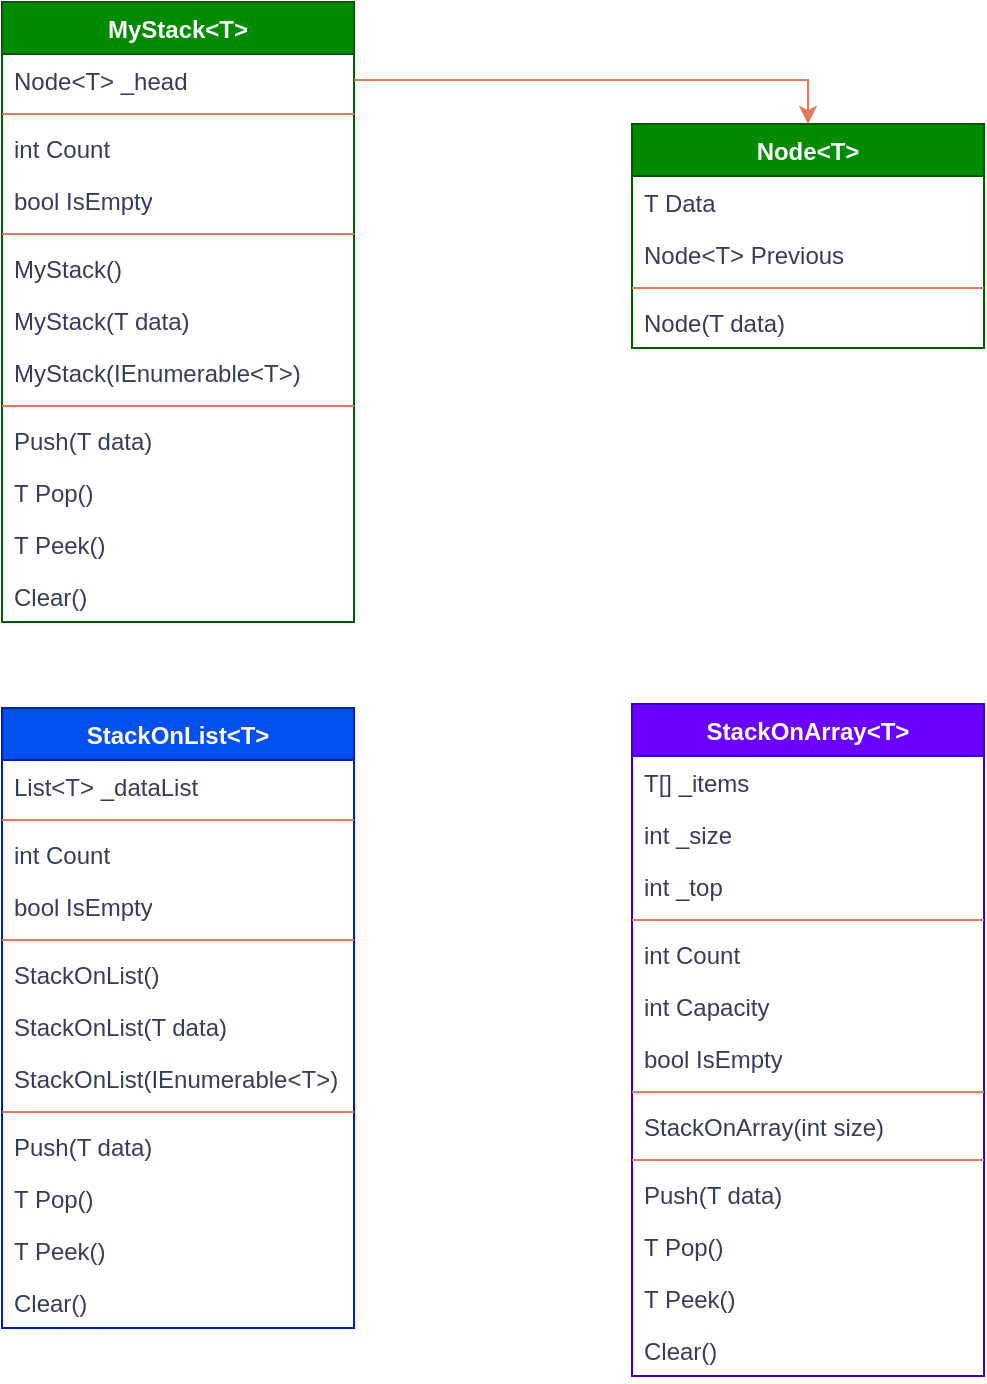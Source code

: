 <mxfile version="26.0.16">
  <diagram name="Страница — 1" id="pyMQWMBfwVG4jZKU-gRX">
    <mxGraphModel dx="2906" dy="1107" grid="0" gridSize="10" guides="1" tooltips="1" connect="1" arrows="1" fold="1" page="1" pageScale="1" pageWidth="827" pageHeight="1169" math="0" shadow="0">
      <root>
        <mxCell id="0" />
        <mxCell id="1" parent="0" />
        <mxCell id="-FSb8tHPwkAnwtLEFDsX-17" value="StackOnList&amp;lt;T&amp;gt;" style="swimlane;fontStyle=1;align=center;verticalAlign=top;childLayout=stackLayout;horizontal=1;startSize=26;horizontalStack=0;resizeParent=1;resizeParentMax=0;resizeLast=0;collapsible=1;marginBottom=0;whiteSpace=wrap;html=1;labelBackgroundColor=none;fillColor=#0050ef;strokeColor=#001DBC;fontColor=#ffffff;rounded=0;" vertex="1" parent="1">
          <mxGeometry x="40" y="378" width="176" height="310" as="geometry" />
        </mxCell>
        <mxCell id="-FSb8tHPwkAnwtLEFDsX-18" value="List&amp;lt;T&amp;gt; _dataList&lt;br&gt;&lt;div&gt;&lt;br&gt;&lt;/div&gt;" style="text;strokeColor=none;fillColor=none;align=left;verticalAlign=top;spacingLeft=4;spacingRight=4;overflow=hidden;rotatable=0;points=[[0,0.5],[1,0.5]];portConstraint=eastwest;whiteSpace=wrap;html=1;labelBackgroundColor=none;fontColor=#393C56;rounded=0;" vertex="1" parent="-FSb8tHPwkAnwtLEFDsX-17">
          <mxGeometry y="26" width="176" height="26" as="geometry" />
        </mxCell>
        <mxCell id="-FSb8tHPwkAnwtLEFDsX-19" value="" style="line;strokeWidth=1;fillColor=none;align=left;verticalAlign=middle;spacingTop=-1;spacingLeft=3;spacingRight=3;rotatable=0;labelPosition=right;points=[];portConstraint=eastwest;labelBackgroundColor=none;strokeColor=#E07A5F;fontColor=#393C56;rounded=0;" vertex="1" parent="-FSb8tHPwkAnwtLEFDsX-17">
          <mxGeometry y="52" width="176" height="8" as="geometry" />
        </mxCell>
        <mxCell id="-FSb8tHPwkAnwtLEFDsX-20" value="int Count" style="text;strokeColor=none;fillColor=none;align=left;verticalAlign=top;spacingLeft=4;spacingRight=4;overflow=hidden;rotatable=0;points=[[0,0.5],[1,0.5]];portConstraint=eastwest;whiteSpace=wrap;html=1;labelBackgroundColor=none;fontColor=#393C56;rounded=0;" vertex="1" parent="-FSb8tHPwkAnwtLEFDsX-17">
          <mxGeometry y="60" width="176" height="26" as="geometry" />
        </mxCell>
        <mxCell id="-FSb8tHPwkAnwtLEFDsX-21" value="&lt;div&gt;bool IsEmpty&lt;/div&gt;" style="text;strokeColor=none;fillColor=none;align=left;verticalAlign=top;spacingLeft=4;spacingRight=4;overflow=hidden;rotatable=0;points=[[0,0.5],[1,0.5]];portConstraint=eastwest;whiteSpace=wrap;html=1;labelBackgroundColor=none;fontColor=#393C56;rounded=0;" vertex="1" parent="-FSb8tHPwkAnwtLEFDsX-17">
          <mxGeometry y="86" width="176" height="26" as="geometry" />
        </mxCell>
        <mxCell id="-FSb8tHPwkAnwtLEFDsX-22" value="" style="line;strokeWidth=1;fillColor=none;align=left;verticalAlign=middle;spacingTop=-1;spacingLeft=3;spacingRight=3;rotatable=0;labelPosition=right;points=[];portConstraint=eastwest;labelBackgroundColor=none;strokeColor=#E07A5F;fontColor=#393C56;rounded=0;" vertex="1" parent="-FSb8tHPwkAnwtLEFDsX-17">
          <mxGeometry y="112" width="176" height="8" as="geometry" />
        </mxCell>
        <mxCell id="-FSb8tHPwkAnwtLEFDsX-23" value="StackOnList()" style="text;strokeColor=none;fillColor=none;align=left;verticalAlign=top;spacingLeft=4;spacingRight=4;overflow=hidden;rotatable=0;points=[[0,0.5],[1,0.5]];portConstraint=eastwest;whiteSpace=wrap;html=1;labelBackgroundColor=none;fontColor=#393C56;rounded=0;" vertex="1" parent="-FSb8tHPwkAnwtLEFDsX-17">
          <mxGeometry y="120" width="176" height="26" as="geometry" />
        </mxCell>
        <mxCell id="-FSb8tHPwkAnwtLEFDsX-24" value="StackOnList(T data)" style="text;strokeColor=none;fillColor=none;align=left;verticalAlign=top;spacingLeft=4;spacingRight=4;overflow=hidden;rotatable=0;points=[[0,0.5],[1,0.5]];portConstraint=eastwest;whiteSpace=wrap;html=1;labelBackgroundColor=none;fontColor=#393C56;rounded=0;" vertex="1" parent="-FSb8tHPwkAnwtLEFDsX-17">
          <mxGeometry y="146" width="176" height="26" as="geometry" />
        </mxCell>
        <mxCell id="-FSb8tHPwkAnwtLEFDsX-25" value="StackOnList(IEnumerable&amp;lt;T&amp;gt;)" style="text;strokeColor=none;fillColor=none;align=left;verticalAlign=top;spacingLeft=4;spacingRight=4;overflow=hidden;rotatable=0;points=[[0,0.5],[1,0.5]];portConstraint=eastwest;whiteSpace=wrap;html=1;labelBackgroundColor=none;fontColor=#393C56;rounded=0;" vertex="1" parent="-FSb8tHPwkAnwtLEFDsX-17">
          <mxGeometry y="172" width="176" height="26" as="geometry" />
        </mxCell>
        <mxCell id="-FSb8tHPwkAnwtLEFDsX-26" value="" style="line;strokeWidth=1;fillColor=none;align=left;verticalAlign=middle;spacingTop=-1;spacingLeft=3;spacingRight=3;rotatable=0;labelPosition=right;points=[];portConstraint=eastwest;labelBackgroundColor=none;strokeColor=#E07A5F;fontColor=#393C56;rounded=0;" vertex="1" parent="-FSb8tHPwkAnwtLEFDsX-17">
          <mxGeometry y="198" width="176" height="8" as="geometry" />
        </mxCell>
        <mxCell id="-FSb8tHPwkAnwtLEFDsX-27" value="Push(T data)" style="text;strokeColor=none;fillColor=none;align=left;verticalAlign=top;spacingLeft=4;spacingRight=4;overflow=hidden;rotatable=0;points=[[0,0.5],[1,0.5]];portConstraint=eastwest;whiteSpace=wrap;html=1;labelBackgroundColor=none;fontColor=#393C56;rounded=0;" vertex="1" parent="-FSb8tHPwkAnwtLEFDsX-17">
          <mxGeometry y="206" width="176" height="26" as="geometry" />
        </mxCell>
        <mxCell id="-FSb8tHPwkAnwtLEFDsX-28" value="T Pop()" style="text;strokeColor=none;fillColor=none;align=left;verticalAlign=top;spacingLeft=4;spacingRight=4;overflow=hidden;rotatable=0;points=[[0,0.5],[1,0.5]];portConstraint=eastwest;whiteSpace=wrap;html=1;labelBackgroundColor=none;fontColor=#393C56;rounded=0;" vertex="1" parent="-FSb8tHPwkAnwtLEFDsX-17">
          <mxGeometry y="232" width="176" height="26" as="geometry" />
        </mxCell>
        <mxCell id="-FSb8tHPwkAnwtLEFDsX-29" value="T Peek()" style="text;strokeColor=none;fillColor=none;align=left;verticalAlign=top;spacingLeft=4;spacingRight=4;overflow=hidden;rotatable=0;points=[[0,0.5],[1,0.5]];portConstraint=eastwest;whiteSpace=wrap;html=1;labelBackgroundColor=none;fontColor=#393C56;rounded=0;" vertex="1" parent="-FSb8tHPwkAnwtLEFDsX-17">
          <mxGeometry y="258" width="176" height="26" as="geometry" />
        </mxCell>
        <mxCell id="-FSb8tHPwkAnwtLEFDsX-30" value="Clear()" style="text;strokeColor=none;fillColor=none;align=left;verticalAlign=top;spacingLeft=4;spacingRight=4;overflow=hidden;rotatable=0;points=[[0,0.5],[1,0.5]];portConstraint=eastwest;whiteSpace=wrap;html=1;labelBackgroundColor=none;fontColor=#393C56;rounded=0;" vertex="1" parent="-FSb8tHPwkAnwtLEFDsX-17">
          <mxGeometry y="284" width="176" height="26" as="geometry" />
        </mxCell>
        <mxCell id="-FSb8tHPwkAnwtLEFDsX-31" value="MyStack&amp;lt;T&amp;gt;" style="swimlane;fontStyle=1;align=center;verticalAlign=top;childLayout=stackLayout;horizontal=1;startSize=26;horizontalStack=0;resizeParent=1;resizeParentMax=0;resizeLast=0;collapsible=1;marginBottom=0;whiteSpace=wrap;html=1;labelBackgroundColor=none;fillColor=#008a00;strokeColor=#005700;fontColor=#ffffff;rounded=0;" vertex="1" parent="1">
          <mxGeometry x="40" y="25" width="176" height="310" as="geometry" />
        </mxCell>
        <mxCell id="-FSb8tHPwkAnwtLEFDsX-32" value="Node&amp;lt;T&amp;gt; _head" style="text;strokeColor=none;fillColor=none;align=left;verticalAlign=top;spacingLeft=4;spacingRight=4;overflow=hidden;rotatable=0;points=[[0,0.5],[1,0.5]];portConstraint=eastwest;whiteSpace=wrap;html=1;labelBackgroundColor=none;fontColor=#393C56;rounded=0;" vertex="1" parent="-FSb8tHPwkAnwtLEFDsX-31">
          <mxGeometry y="26" width="176" height="26" as="geometry" />
        </mxCell>
        <mxCell id="-FSb8tHPwkAnwtLEFDsX-33" value="" style="line;strokeWidth=1;fillColor=none;align=left;verticalAlign=middle;spacingTop=-1;spacingLeft=3;spacingRight=3;rotatable=0;labelPosition=right;points=[];portConstraint=eastwest;labelBackgroundColor=none;strokeColor=#E07A5F;fontColor=#393C56;rounded=0;" vertex="1" parent="-FSb8tHPwkAnwtLEFDsX-31">
          <mxGeometry y="52" width="176" height="8" as="geometry" />
        </mxCell>
        <mxCell id="-FSb8tHPwkAnwtLEFDsX-34" value="int Count" style="text;strokeColor=none;fillColor=none;align=left;verticalAlign=top;spacingLeft=4;spacingRight=4;overflow=hidden;rotatable=0;points=[[0,0.5],[1,0.5]];portConstraint=eastwest;whiteSpace=wrap;html=1;labelBackgroundColor=none;fontColor=#393C56;rounded=0;" vertex="1" parent="-FSb8tHPwkAnwtLEFDsX-31">
          <mxGeometry y="60" width="176" height="26" as="geometry" />
        </mxCell>
        <mxCell id="-FSb8tHPwkAnwtLEFDsX-35" value="&lt;div&gt;bool IsEmpty&lt;/div&gt;" style="text;strokeColor=none;fillColor=none;align=left;verticalAlign=top;spacingLeft=4;spacingRight=4;overflow=hidden;rotatable=0;points=[[0,0.5],[1,0.5]];portConstraint=eastwest;whiteSpace=wrap;html=1;labelBackgroundColor=none;fontColor=#393C56;rounded=0;" vertex="1" parent="-FSb8tHPwkAnwtLEFDsX-31">
          <mxGeometry y="86" width="176" height="26" as="geometry" />
        </mxCell>
        <mxCell id="-FSb8tHPwkAnwtLEFDsX-36" value="" style="line;strokeWidth=1;fillColor=none;align=left;verticalAlign=middle;spacingTop=-1;spacingLeft=3;spacingRight=3;rotatable=0;labelPosition=right;points=[];portConstraint=eastwest;labelBackgroundColor=none;strokeColor=#E07A5F;fontColor=#393C56;rounded=0;" vertex="1" parent="-FSb8tHPwkAnwtLEFDsX-31">
          <mxGeometry y="112" width="176" height="8" as="geometry" />
        </mxCell>
        <mxCell id="-FSb8tHPwkAnwtLEFDsX-37" value="MyStack()" style="text;strokeColor=none;fillColor=none;align=left;verticalAlign=top;spacingLeft=4;spacingRight=4;overflow=hidden;rotatable=0;points=[[0,0.5],[1,0.5]];portConstraint=eastwest;whiteSpace=wrap;html=1;labelBackgroundColor=none;fontColor=#393C56;rounded=0;" vertex="1" parent="-FSb8tHPwkAnwtLEFDsX-31">
          <mxGeometry y="120" width="176" height="26" as="geometry" />
        </mxCell>
        <mxCell id="-FSb8tHPwkAnwtLEFDsX-38" value="MyStack(T data)" style="text;strokeColor=none;fillColor=none;align=left;verticalAlign=top;spacingLeft=4;spacingRight=4;overflow=hidden;rotatable=0;points=[[0,0.5],[1,0.5]];portConstraint=eastwest;whiteSpace=wrap;html=1;labelBackgroundColor=none;fontColor=#393C56;rounded=0;" vertex="1" parent="-FSb8tHPwkAnwtLEFDsX-31">
          <mxGeometry y="146" width="176" height="26" as="geometry" />
        </mxCell>
        <mxCell id="-FSb8tHPwkAnwtLEFDsX-39" value="MyStack(IEnumerable&amp;lt;T&amp;gt;)" style="text;strokeColor=none;fillColor=none;align=left;verticalAlign=top;spacingLeft=4;spacingRight=4;overflow=hidden;rotatable=0;points=[[0,0.5],[1,0.5]];portConstraint=eastwest;whiteSpace=wrap;html=1;labelBackgroundColor=none;fontColor=#393C56;rounded=0;" vertex="1" parent="-FSb8tHPwkAnwtLEFDsX-31">
          <mxGeometry y="172" width="176" height="26" as="geometry" />
        </mxCell>
        <mxCell id="-FSb8tHPwkAnwtLEFDsX-40" value="" style="line;strokeWidth=1;fillColor=none;align=left;verticalAlign=middle;spacingTop=-1;spacingLeft=3;spacingRight=3;rotatable=0;labelPosition=right;points=[];portConstraint=eastwest;labelBackgroundColor=none;strokeColor=#E07A5F;fontColor=#393C56;rounded=0;" vertex="1" parent="-FSb8tHPwkAnwtLEFDsX-31">
          <mxGeometry y="198" width="176" height="8" as="geometry" />
        </mxCell>
        <mxCell id="-FSb8tHPwkAnwtLEFDsX-41" value="Push(T data)" style="text;strokeColor=none;fillColor=none;align=left;verticalAlign=top;spacingLeft=4;spacingRight=4;overflow=hidden;rotatable=0;points=[[0,0.5],[1,0.5]];portConstraint=eastwest;whiteSpace=wrap;html=1;labelBackgroundColor=none;fontColor=#393C56;rounded=0;" vertex="1" parent="-FSb8tHPwkAnwtLEFDsX-31">
          <mxGeometry y="206" width="176" height="26" as="geometry" />
        </mxCell>
        <mxCell id="-FSb8tHPwkAnwtLEFDsX-42" value="T Pop()" style="text;strokeColor=none;fillColor=none;align=left;verticalAlign=top;spacingLeft=4;spacingRight=4;overflow=hidden;rotatable=0;points=[[0,0.5],[1,0.5]];portConstraint=eastwest;whiteSpace=wrap;html=1;labelBackgroundColor=none;fontColor=#393C56;rounded=0;" vertex="1" parent="-FSb8tHPwkAnwtLEFDsX-31">
          <mxGeometry y="232" width="176" height="26" as="geometry" />
        </mxCell>
        <mxCell id="-FSb8tHPwkAnwtLEFDsX-43" value="T Peek()" style="text;strokeColor=none;fillColor=none;align=left;verticalAlign=top;spacingLeft=4;spacingRight=4;overflow=hidden;rotatable=0;points=[[0,0.5],[1,0.5]];portConstraint=eastwest;whiteSpace=wrap;html=1;labelBackgroundColor=none;fontColor=#393C56;rounded=0;" vertex="1" parent="-FSb8tHPwkAnwtLEFDsX-31">
          <mxGeometry y="258" width="176" height="26" as="geometry" />
        </mxCell>
        <mxCell id="-FSb8tHPwkAnwtLEFDsX-44" value="Clear()" style="text;strokeColor=none;fillColor=none;align=left;verticalAlign=top;spacingLeft=4;spacingRight=4;overflow=hidden;rotatable=0;points=[[0,0.5],[1,0.5]];portConstraint=eastwest;whiteSpace=wrap;html=1;labelBackgroundColor=none;fontColor=#393C56;rounded=0;" vertex="1" parent="-FSb8tHPwkAnwtLEFDsX-31">
          <mxGeometry y="284" width="176" height="26" as="geometry" />
        </mxCell>
        <mxCell id="-FSb8tHPwkAnwtLEFDsX-45" value="Node&amp;lt;T&amp;gt;" style="swimlane;fontStyle=1;align=center;verticalAlign=top;childLayout=stackLayout;horizontal=1;startSize=26;horizontalStack=0;resizeParent=1;resizeParentMax=0;resizeLast=0;collapsible=1;marginBottom=0;whiteSpace=wrap;html=1;labelBackgroundColor=none;fillColor=#008a00;strokeColor=#005700;fontColor=#ffffff;rounded=0;" vertex="1" parent="1">
          <mxGeometry x="355" y="86" width="176" height="112" as="geometry" />
        </mxCell>
        <mxCell id="-FSb8tHPwkAnwtLEFDsX-46" value="T Data" style="text;strokeColor=none;fillColor=none;align=left;verticalAlign=top;spacingLeft=4;spacingRight=4;overflow=hidden;rotatable=0;points=[[0,0.5],[1,0.5]];portConstraint=eastwest;whiteSpace=wrap;html=1;labelBackgroundColor=none;fontColor=#393C56;rounded=0;" vertex="1" parent="-FSb8tHPwkAnwtLEFDsX-45">
          <mxGeometry y="26" width="176" height="26" as="geometry" />
        </mxCell>
        <mxCell id="-FSb8tHPwkAnwtLEFDsX-47" value="&lt;div&gt;Node&amp;lt;T&amp;gt; Previous&lt;/div&gt;" style="text;strokeColor=none;fillColor=none;align=left;verticalAlign=top;spacingLeft=4;spacingRight=4;overflow=hidden;rotatable=0;points=[[0,0.5],[1,0.5]];portConstraint=eastwest;whiteSpace=wrap;html=1;labelBackgroundColor=none;fontColor=#393C56;rounded=0;" vertex="1" parent="-FSb8tHPwkAnwtLEFDsX-45">
          <mxGeometry y="52" width="176" height="26" as="geometry" />
        </mxCell>
        <mxCell id="-FSb8tHPwkAnwtLEFDsX-48" value="" style="line;strokeWidth=1;fillColor=none;align=left;verticalAlign=middle;spacingTop=-1;spacingLeft=3;spacingRight=3;rotatable=0;labelPosition=right;points=[];portConstraint=eastwest;labelBackgroundColor=none;strokeColor=#E07A5F;fontColor=#393C56;rounded=0;" vertex="1" parent="-FSb8tHPwkAnwtLEFDsX-45">
          <mxGeometry y="78" width="176" height="8" as="geometry" />
        </mxCell>
        <mxCell id="-FSb8tHPwkAnwtLEFDsX-49" value="Node(T data)" style="text;strokeColor=none;fillColor=none;align=left;verticalAlign=top;spacingLeft=4;spacingRight=4;overflow=hidden;rotatable=0;points=[[0,0.5],[1,0.5]];portConstraint=eastwest;whiteSpace=wrap;html=1;labelBackgroundColor=none;fontColor=#393C56;rounded=0;" vertex="1" parent="-FSb8tHPwkAnwtLEFDsX-45">
          <mxGeometry y="86" width="176" height="26" as="geometry" />
        </mxCell>
        <mxCell id="-FSb8tHPwkAnwtLEFDsX-50" style="edgeStyle=orthogonalEdgeStyle;rounded=0;orthogonalLoop=1;jettySize=auto;html=1;exitX=1;exitY=0.5;exitDx=0;exitDy=0;entryX=0.5;entryY=0;entryDx=0;entryDy=0;strokeColor=#E07A5F;fontColor=#393C56;fillColor=#F2CC8F;" edge="1" parent="1" source="-FSb8tHPwkAnwtLEFDsX-32" target="-FSb8tHPwkAnwtLEFDsX-45">
          <mxGeometry relative="1" as="geometry" />
        </mxCell>
        <mxCell id="-FSb8tHPwkAnwtLEFDsX-51" value="StackOnArray&amp;lt;T&amp;gt;" style="swimlane;fontStyle=1;align=center;verticalAlign=top;childLayout=stackLayout;horizontal=1;startSize=26;horizontalStack=0;resizeParent=1;resizeParentMax=0;resizeLast=0;collapsible=1;marginBottom=0;whiteSpace=wrap;html=1;labelBackgroundColor=none;fillColor=#6a00ff;strokeColor=#3700CC;fontColor=#ffffff;rounded=0;" vertex="1" parent="1">
          <mxGeometry x="355" y="376" width="176" height="336" as="geometry" />
        </mxCell>
        <mxCell id="-FSb8tHPwkAnwtLEFDsX-52" value="T[] _items&lt;br&gt;&lt;div&gt;&lt;br&gt;&lt;/div&gt;" style="text;strokeColor=none;fillColor=none;align=left;verticalAlign=top;spacingLeft=4;spacingRight=4;overflow=hidden;rotatable=0;points=[[0,0.5],[1,0.5]];portConstraint=eastwest;whiteSpace=wrap;html=1;labelBackgroundColor=none;fontColor=#393C56;rounded=0;" vertex="1" parent="-FSb8tHPwkAnwtLEFDsX-51">
          <mxGeometry y="26" width="176" height="26" as="geometry" />
        </mxCell>
        <mxCell id="-FSb8tHPwkAnwtLEFDsX-53" value="int _size&lt;br&gt;&lt;div&gt;&lt;br&gt;&lt;/div&gt;" style="text;strokeColor=none;fillColor=none;align=left;verticalAlign=top;spacingLeft=4;spacingRight=4;overflow=hidden;rotatable=0;points=[[0,0.5],[1,0.5]];portConstraint=eastwest;whiteSpace=wrap;html=1;labelBackgroundColor=none;fontColor=#393C56;rounded=0;" vertex="1" parent="-FSb8tHPwkAnwtLEFDsX-51">
          <mxGeometry y="52" width="176" height="26" as="geometry" />
        </mxCell>
        <mxCell id="-FSb8tHPwkAnwtLEFDsX-54" value="int _top&lt;br&gt;&lt;div&gt;&lt;br&gt;&lt;/div&gt;" style="text;strokeColor=none;fillColor=none;align=left;verticalAlign=top;spacingLeft=4;spacingRight=4;overflow=hidden;rotatable=0;points=[[0,0.5],[1,0.5]];portConstraint=eastwest;whiteSpace=wrap;html=1;labelBackgroundColor=none;fontColor=#393C56;rounded=0;" vertex="1" parent="-FSb8tHPwkAnwtLEFDsX-51">
          <mxGeometry y="78" width="176" height="26" as="geometry" />
        </mxCell>
        <mxCell id="-FSb8tHPwkAnwtLEFDsX-55" value="" style="line;strokeWidth=1;fillColor=none;align=left;verticalAlign=middle;spacingTop=-1;spacingLeft=3;spacingRight=3;rotatable=0;labelPosition=right;points=[];portConstraint=eastwest;labelBackgroundColor=none;strokeColor=#E07A5F;fontColor=#393C56;rounded=0;" vertex="1" parent="-FSb8tHPwkAnwtLEFDsX-51">
          <mxGeometry y="104" width="176" height="8" as="geometry" />
        </mxCell>
        <mxCell id="-FSb8tHPwkAnwtLEFDsX-56" value="int Count" style="text;strokeColor=none;fillColor=none;align=left;verticalAlign=top;spacingLeft=4;spacingRight=4;overflow=hidden;rotatable=0;points=[[0,0.5],[1,0.5]];portConstraint=eastwest;whiteSpace=wrap;html=1;labelBackgroundColor=none;fontColor=#393C56;rounded=0;" vertex="1" parent="-FSb8tHPwkAnwtLEFDsX-51">
          <mxGeometry y="112" width="176" height="26" as="geometry" />
        </mxCell>
        <mxCell id="-FSb8tHPwkAnwtLEFDsX-57" value="int Capacity" style="text;strokeColor=none;fillColor=none;align=left;verticalAlign=top;spacingLeft=4;spacingRight=4;overflow=hidden;rotatable=0;points=[[0,0.5],[1,0.5]];portConstraint=eastwest;whiteSpace=wrap;html=1;labelBackgroundColor=none;fontColor=#393C56;rounded=0;" vertex="1" parent="-FSb8tHPwkAnwtLEFDsX-51">
          <mxGeometry y="138" width="176" height="26" as="geometry" />
        </mxCell>
        <mxCell id="-FSb8tHPwkAnwtLEFDsX-58" value="&lt;div&gt;bool IsEmpty&lt;/div&gt;" style="text;strokeColor=none;fillColor=none;align=left;verticalAlign=top;spacingLeft=4;spacingRight=4;overflow=hidden;rotatable=0;points=[[0,0.5],[1,0.5]];portConstraint=eastwest;whiteSpace=wrap;html=1;labelBackgroundColor=none;fontColor=#393C56;rounded=0;" vertex="1" parent="-FSb8tHPwkAnwtLEFDsX-51">
          <mxGeometry y="164" width="176" height="26" as="geometry" />
        </mxCell>
        <mxCell id="-FSb8tHPwkAnwtLEFDsX-59" value="" style="line;strokeWidth=1;fillColor=none;align=left;verticalAlign=middle;spacingTop=-1;spacingLeft=3;spacingRight=3;rotatable=0;labelPosition=right;points=[];portConstraint=eastwest;labelBackgroundColor=none;strokeColor=#E07A5F;fontColor=#393C56;rounded=0;" vertex="1" parent="-FSb8tHPwkAnwtLEFDsX-51">
          <mxGeometry y="190" width="176" height="8" as="geometry" />
        </mxCell>
        <mxCell id="-FSb8tHPwkAnwtLEFDsX-60" value="StackOnArray(int size)" style="text;strokeColor=none;fillColor=none;align=left;verticalAlign=top;spacingLeft=4;spacingRight=4;overflow=hidden;rotatable=0;points=[[0,0.5],[1,0.5]];portConstraint=eastwest;whiteSpace=wrap;html=1;labelBackgroundColor=none;fontColor=#393C56;rounded=0;" vertex="1" parent="-FSb8tHPwkAnwtLEFDsX-51">
          <mxGeometry y="198" width="176" height="26" as="geometry" />
        </mxCell>
        <mxCell id="-FSb8tHPwkAnwtLEFDsX-61" value="" style="line;strokeWidth=1;fillColor=none;align=left;verticalAlign=middle;spacingTop=-1;spacingLeft=3;spacingRight=3;rotatable=0;labelPosition=right;points=[];portConstraint=eastwest;labelBackgroundColor=none;strokeColor=#E07A5F;fontColor=#393C56;rounded=0;" vertex="1" parent="-FSb8tHPwkAnwtLEFDsX-51">
          <mxGeometry y="224" width="176" height="8" as="geometry" />
        </mxCell>
        <mxCell id="-FSb8tHPwkAnwtLEFDsX-62" value="Push(T data)" style="text;strokeColor=none;fillColor=none;align=left;verticalAlign=top;spacingLeft=4;spacingRight=4;overflow=hidden;rotatable=0;points=[[0,0.5],[1,0.5]];portConstraint=eastwest;whiteSpace=wrap;html=1;labelBackgroundColor=none;fontColor=#393C56;rounded=0;" vertex="1" parent="-FSb8tHPwkAnwtLEFDsX-51">
          <mxGeometry y="232" width="176" height="26" as="geometry" />
        </mxCell>
        <mxCell id="-FSb8tHPwkAnwtLEFDsX-63" value="T Pop()" style="text;strokeColor=none;fillColor=none;align=left;verticalAlign=top;spacingLeft=4;spacingRight=4;overflow=hidden;rotatable=0;points=[[0,0.5],[1,0.5]];portConstraint=eastwest;whiteSpace=wrap;html=1;labelBackgroundColor=none;fontColor=#393C56;rounded=0;" vertex="1" parent="-FSb8tHPwkAnwtLEFDsX-51">
          <mxGeometry y="258" width="176" height="26" as="geometry" />
        </mxCell>
        <mxCell id="-FSb8tHPwkAnwtLEFDsX-64" value="T Peek()" style="text;strokeColor=none;fillColor=none;align=left;verticalAlign=top;spacingLeft=4;spacingRight=4;overflow=hidden;rotatable=0;points=[[0,0.5],[1,0.5]];portConstraint=eastwest;whiteSpace=wrap;html=1;labelBackgroundColor=none;fontColor=#393C56;rounded=0;" vertex="1" parent="-FSb8tHPwkAnwtLEFDsX-51">
          <mxGeometry y="284" width="176" height="26" as="geometry" />
        </mxCell>
        <mxCell id="-FSb8tHPwkAnwtLEFDsX-65" value="Clear()" style="text;strokeColor=none;fillColor=none;align=left;verticalAlign=top;spacingLeft=4;spacingRight=4;overflow=hidden;rotatable=0;points=[[0,0.5],[1,0.5]];portConstraint=eastwest;whiteSpace=wrap;html=1;labelBackgroundColor=none;fontColor=#393C56;rounded=0;" vertex="1" parent="-FSb8tHPwkAnwtLEFDsX-51">
          <mxGeometry y="310" width="176" height="26" as="geometry" />
        </mxCell>
      </root>
    </mxGraphModel>
  </diagram>
</mxfile>
